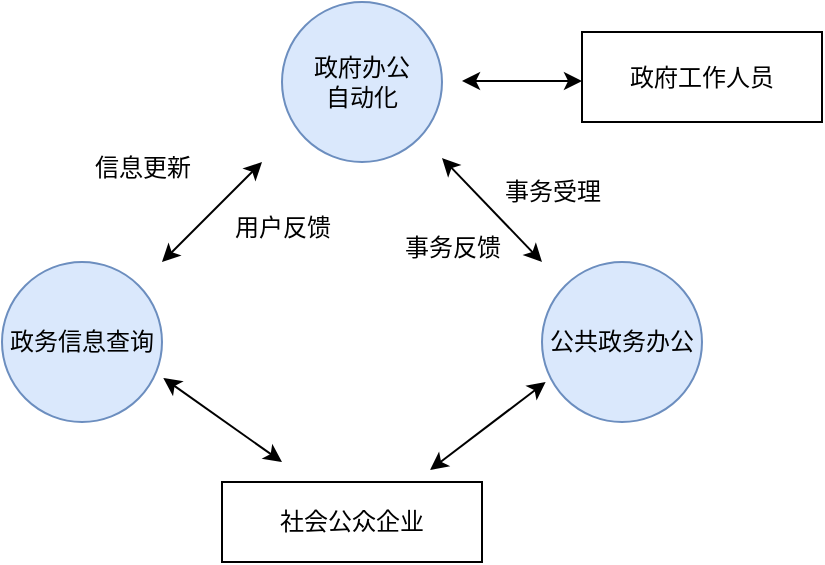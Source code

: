 <mxfile version="21.7.5" type="github">
  <diagram name="第 1 页" id="MOgHDROKZ-yO5tgH1vkC">
    <mxGraphModel dx="746" dy="467" grid="0" gridSize="10" guides="1" tooltips="1" connect="1" arrows="1" fold="1" page="1" pageScale="1" pageWidth="827" pageHeight="1169" math="0" shadow="0">
      <root>
        <mxCell id="0" />
        <mxCell id="1" parent="0" />
        <mxCell id="W_vjhA2W_OoFwrWK7wQY-1" value="政务信息查询" style="ellipse;whiteSpace=wrap;html=1;aspect=fixed;fillColor=#dae8fc;strokeColor=#6c8ebf;" vertex="1" parent="1">
          <mxGeometry x="210" y="200" width="80" height="80" as="geometry" />
        </mxCell>
        <mxCell id="W_vjhA2W_OoFwrWK7wQY-2" value="政府办公&lt;br&gt;自动化" style="ellipse;whiteSpace=wrap;html=1;aspect=fixed;fillColor=#dae8fc;strokeColor=#6c8ebf;" vertex="1" parent="1">
          <mxGeometry x="350" y="70" width="80" height="80" as="geometry" />
        </mxCell>
        <mxCell id="W_vjhA2W_OoFwrWK7wQY-3" value="公共政务办公" style="ellipse;whiteSpace=wrap;html=1;aspect=fixed;fillColor=#dae8fc;strokeColor=#6c8ebf;" vertex="1" parent="1">
          <mxGeometry x="480" y="200" width="80" height="80" as="geometry" />
        </mxCell>
        <mxCell id="W_vjhA2W_OoFwrWK7wQY-5" value="社会公众企业" style="rounded=0;whiteSpace=wrap;html=1;" vertex="1" parent="1">
          <mxGeometry x="320" y="310" width="130" height="40" as="geometry" />
        </mxCell>
        <mxCell id="W_vjhA2W_OoFwrWK7wQY-6" value="政府工作人员" style="rounded=0;whiteSpace=wrap;html=1;" vertex="1" parent="1">
          <mxGeometry x="500" y="85" width="120" height="45" as="geometry" />
        </mxCell>
        <mxCell id="W_vjhA2W_OoFwrWK7wQY-8" value="" style="endArrow=classic;startArrow=classic;html=1;rounded=0;" edge="1" parent="1">
          <mxGeometry width="50" height="50" relative="1" as="geometry">
            <mxPoint x="290" y="200" as="sourcePoint" />
            <mxPoint x="340" y="150" as="targetPoint" />
          </mxGeometry>
        </mxCell>
        <mxCell id="W_vjhA2W_OoFwrWK7wQY-9" value="信息更新" style="text;html=1;align=center;verticalAlign=middle;resizable=0;points=[];autosize=1;strokeColor=none;fillColor=none;" vertex="1" parent="1">
          <mxGeometry x="245" y="138" width="70" height="30" as="geometry" />
        </mxCell>
        <mxCell id="W_vjhA2W_OoFwrWK7wQY-10" value="用户反馈" style="text;html=1;align=center;verticalAlign=middle;resizable=0;points=[];autosize=1;strokeColor=none;fillColor=none;" vertex="1" parent="1">
          <mxGeometry x="315" y="168" width="70" height="30" as="geometry" />
        </mxCell>
        <mxCell id="W_vjhA2W_OoFwrWK7wQY-11" value="" style="endArrow=classic;startArrow=classic;html=1;rounded=0;" edge="1" parent="1">
          <mxGeometry width="50" height="50" relative="1" as="geometry">
            <mxPoint x="480" y="200" as="sourcePoint" />
            <mxPoint x="430" y="148" as="targetPoint" />
          </mxGeometry>
        </mxCell>
        <mxCell id="W_vjhA2W_OoFwrWK7wQY-12" value="事务反馈" style="text;html=1;align=center;verticalAlign=middle;resizable=0;points=[];autosize=1;strokeColor=none;fillColor=none;" vertex="1" parent="1">
          <mxGeometry x="400" y="178" width="70" height="30" as="geometry" />
        </mxCell>
        <mxCell id="W_vjhA2W_OoFwrWK7wQY-13" value="事务受理" style="text;html=1;align=center;verticalAlign=middle;resizable=0;points=[];autosize=1;strokeColor=none;fillColor=none;" vertex="1" parent="1">
          <mxGeometry x="450" y="150" width="70" height="30" as="geometry" />
        </mxCell>
        <mxCell id="W_vjhA2W_OoFwrWK7wQY-15" value="" style="endArrow=classic;startArrow=classic;html=1;rounded=0;entryX=1.008;entryY=0.725;entryDx=0;entryDy=0;entryPerimeter=0;" edge="1" parent="1" target="W_vjhA2W_OoFwrWK7wQY-1">
          <mxGeometry width="50" height="50" relative="1" as="geometry">
            <mxPoint x="350" y="300" as="sourcePoint" />
            <mxPoint x="280" y="270" as="targetPoint" />
          </mxGeometry>
        </mxCell>
        <mxCell id="W_vjhA2W_OoFwrWK7wQY-16" value="" style="endArrow=classic;startArrow=classic;html=1;rounded=0;exitX=0.8;exitY=-0.15;exitDx=0;exitDy=0;exitPerimeter=0;" edge="1" parent="1" source="W_vjhA2W_OoFwrWK7wQY-5">
          <mxGeometry width="50" height="50" relative="1" as="geometry">
            <mxPoint x="410" y="310" as="sourcePoint" />
            <mxPoint x="481.83" y="260" as="targetPoint" />
          </mxGeometry>
        </mxCell>
        <mxCell id="W_vjhA2W_OoFwrWK7wQY-17" value="" style="endArrow=classic;startArrow=classic;html=1;rounded=0;" edge="1" parent="1">
          <mxGeometry width="50" height="50" relative="1" as="geometry">
            <mxPoint x="440" y="109.5" as="sourcePoint" />
            <mxPoint x="500" y="109.5" as="targetPoint" />
          </mxGeometry>
        </mxCell>
      </root>
    </mxGraphModel>
  </diagram>
</mxfile>

